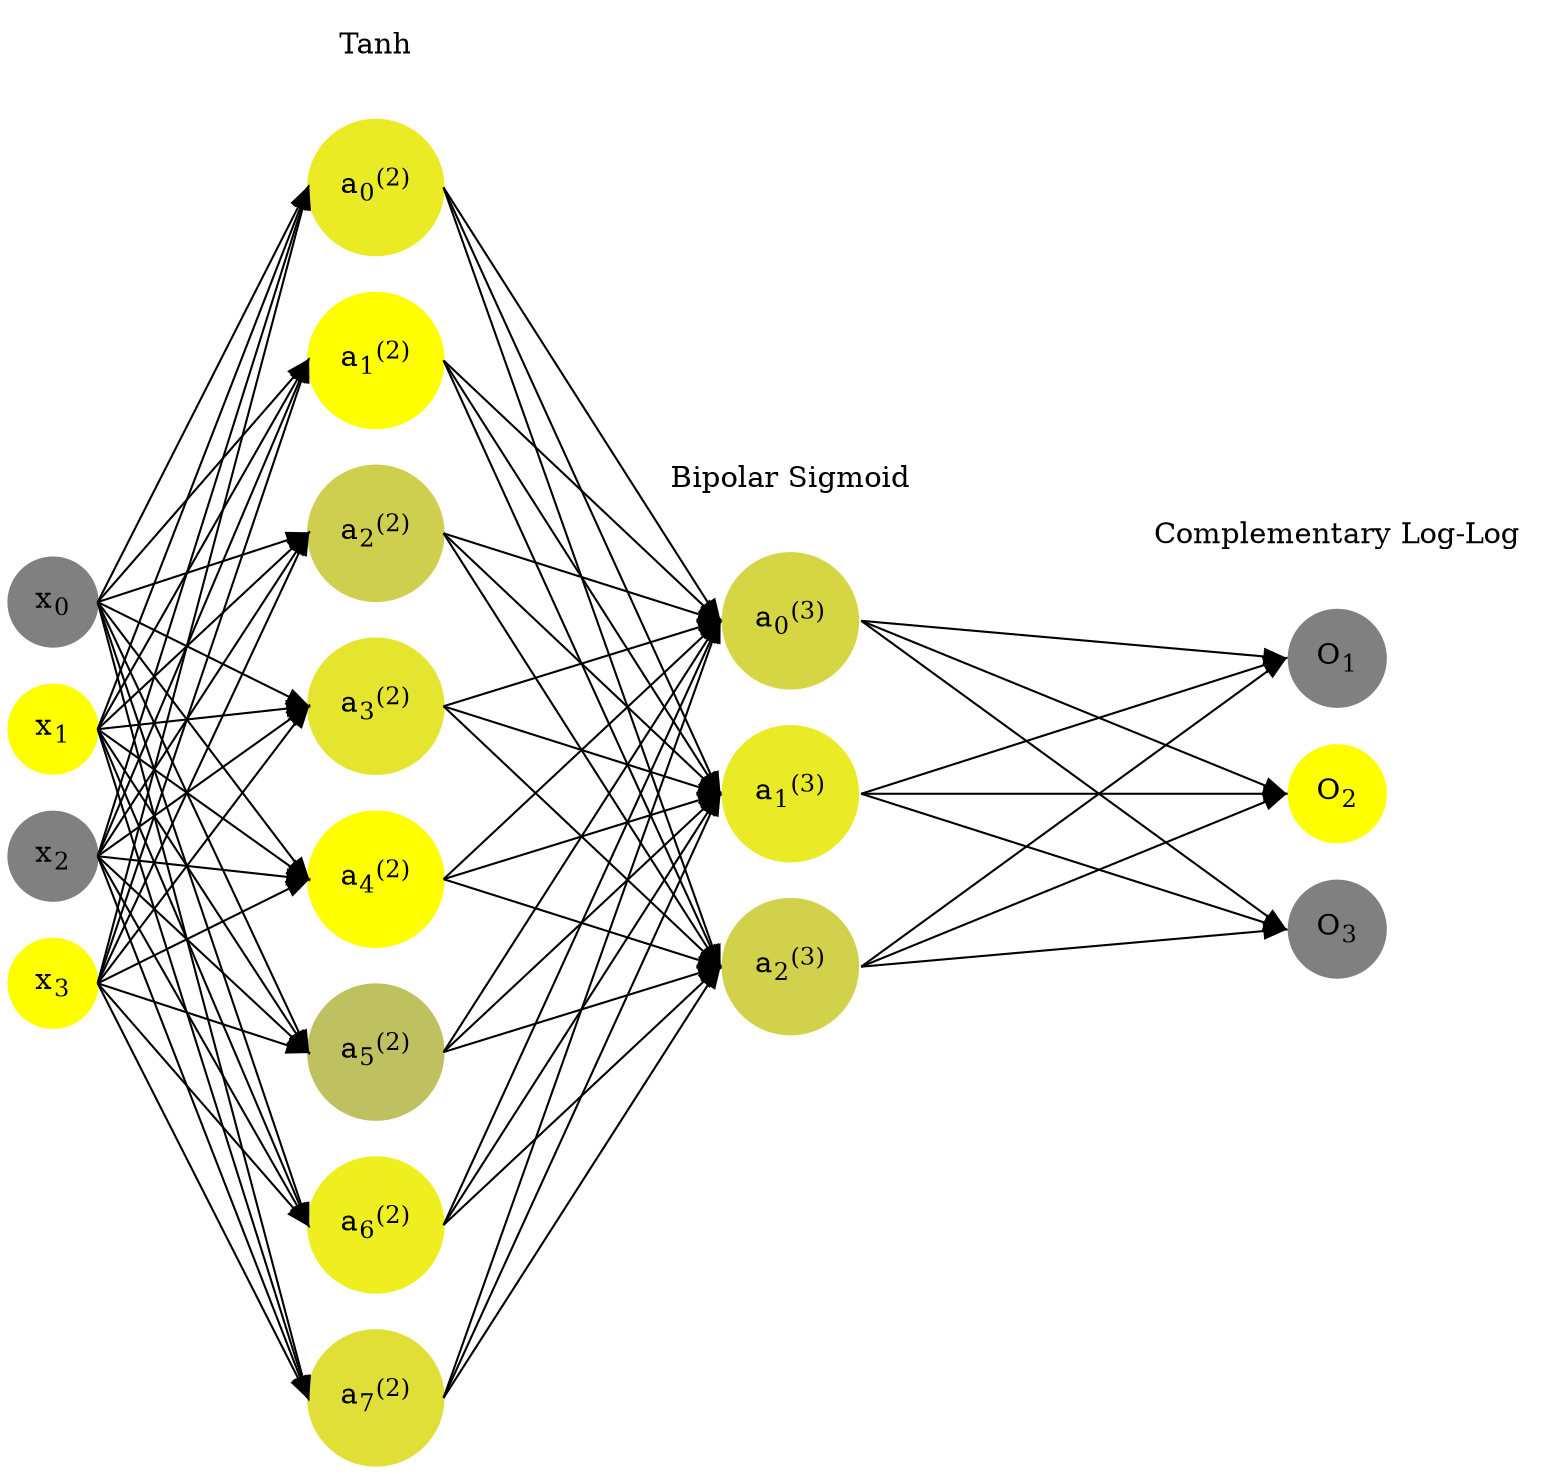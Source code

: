 digraph G {
	rankdir = LR;
	splines=false;
	edge[style=invis];
	ranksep= 1.4;
	{
	node [shape=circle, color="0.1667, 0.0, 0.5", style=filled, fillcolor="0.1667, 0.0, 0.5"];
	x0 [label=<x<sub>0</sub>>];
	}
	{
	node [shape=circle, color="0.1667, 1.0, 1.0", style=filled, fillcolor="0.1667, 1.0, 1.0"];
	x1 [label=<x<sub>1</sub>>];
	}
	{
	node [shape=circle, color="0.1667, 0.0, 0.5", style=filled, fillcolor="0.1667, 0.0, 0.5"];
	x2 [label=<x<sub>2</sub>>];
	}
	{
	node [shape=circle, color="0.1667, 1.0, 1.0", style=filled, fillcolor="0.1667, 1.0, 1.0"];
	x3 [label=<x<sub>3</sub>>];
	}
	{
	node [shape=circle, color="0.1667, 0.842227, 0.921113", style=filled, fillcolor="0.1667, 0.842227, 0.921113"];
	a02 [label=<a<sub>0</sub><sup>(2)</sup>>];
	}
	{
	node [shape=circle, color="0.1667, 0.996703, 0.998351", style=filled, fillcolor="0.1667, 0.996703, 0.998351"];
	a12 [label=<a<sub>1</sub><sup>(2)</sup>>];
	}
	{
	node [shape=circle, color="0.1667, 0.615696, 0.807848", style=filled, fillcolor="0.1667, 0.615696, 0.807848"];
	a22 [label=<a<sub>2</sub><sup>(2)</sup>>];
	}
	{
	node [shape=circle, color="0.1667, 0.792444, 0.896222", style=filled, fillcolor="0.1667, 0.792444, 0.896222"];
	a32 [label=<a<sub>3</sub><sup>(2)</sup>>];
	}
	{
	node [shape=circle, color="0.1667, 0.999350, 0.999675", style=filled, fillcolor="0.1667, 0.999350, 0.999675"];
	a42 [label=<a<sub>4</sub><sup>(2)</sup>>];
	}
	{
	node [shape=circle, color="0.1667, 0.500093, 0.750046", style=filled, fillcolor="0.1667, 0.500093, 0.750046"];
	a52 [label=<a<sub>5</sub><sup>(2)</sup>>];
	}
	{
	node [shape=circle, color="0.1667, 0.868744, 0.934372", style=filled, fillcolor="0.1667, 0.868744, 0.934372"];
	a62 [label=<a<sub>6</sub><sup>(2)</sup>>];
	}
	{
	node [shape=circle, color="0.1667, 0.747446, 0.873723", style=filled, fillcolor="0.1667, 0.747446, 0.873723"];
	a72 [label=<a<sub>7</sub><sup>(2)</sup>>];
	}
	{
	node [shape=circle, color="0.1667, 0.675593, 0.837796", style=filled, fillcolor="0.1667, 0.675593, 0.837796"];
	a03 [label=<a<sub>0</sub><sup>(3)</sup>>];
	}
	{
	node [shape=circle, color="0.1667, 0.834707, 0.917354", style=filled, fillcolor="0.1667, 0.834707, 0.917354"];
	a13 [label=<a<sub>1</sub><sup>(3)</sup>>];
	}
	{
	node [shape=circle, color="0.1667, 0.637634, 0.818817", style=filled, fillcolor="0.1667, 0.637634, 0.818817"];
	a23 [label=<a<sub>2</sub><sup>(3)</sup>>];
	}
	{
	node [shape=circle, color="0.1667, 0.0, 0.5", style=filled, fillcolor="0.1667, 0.0, 0.5"];
	O1 [label=<O<sub>1</sub>>];
	}
	{
	node [shape=circle, color="0.1667, 1.0, 1.0", style=filled, fillcolor="0.1667, 1.0, 1.0"];
	O2 [label=<O<sub>2</sub>>];
	}
	{
	node [shape=circle, color="0.1667, 0.0, 0.5", style=filled, fillcolor="0.1667, 0.0, 0.5"];
	O3 [label=<O<sub>3</sub>>];
	}
	{
	rank=same;
	x0->x1->x2->x3;
	}
	{
	rank=same;
	a02->a12->a22->a32->a42->a52->a62->a72;
	}
	{
	rank=same;
	a03->a13->a23;
	}
	{
	rank=same;
	O1->O2->O3;
	}
	l1 [shape=plaintext,label="Tanh"];
	l1->a02;
	{rank=same; l1;a02};
	l2 [shape=plaintext,label="Bipolar Sigmoid"];
	l2->a03;
	{rank=same; l2;a03};
	l3 [shape=plaintext,label="Complementary Log-Log"];
	l3->O1;
	{rank=same; l3;O1};
edge[style=solid, tailport=e, headport=w];
	{x0;x1;x2;x3} -> {a02;a12;a22;a32;a42;a52;a62;a72};
	{a02;a12;a22;a32;a42;a52;a62;a72} -> {a03;a13;a23};
	{a03;a13;a23} -> {O1,O2,O3};
}